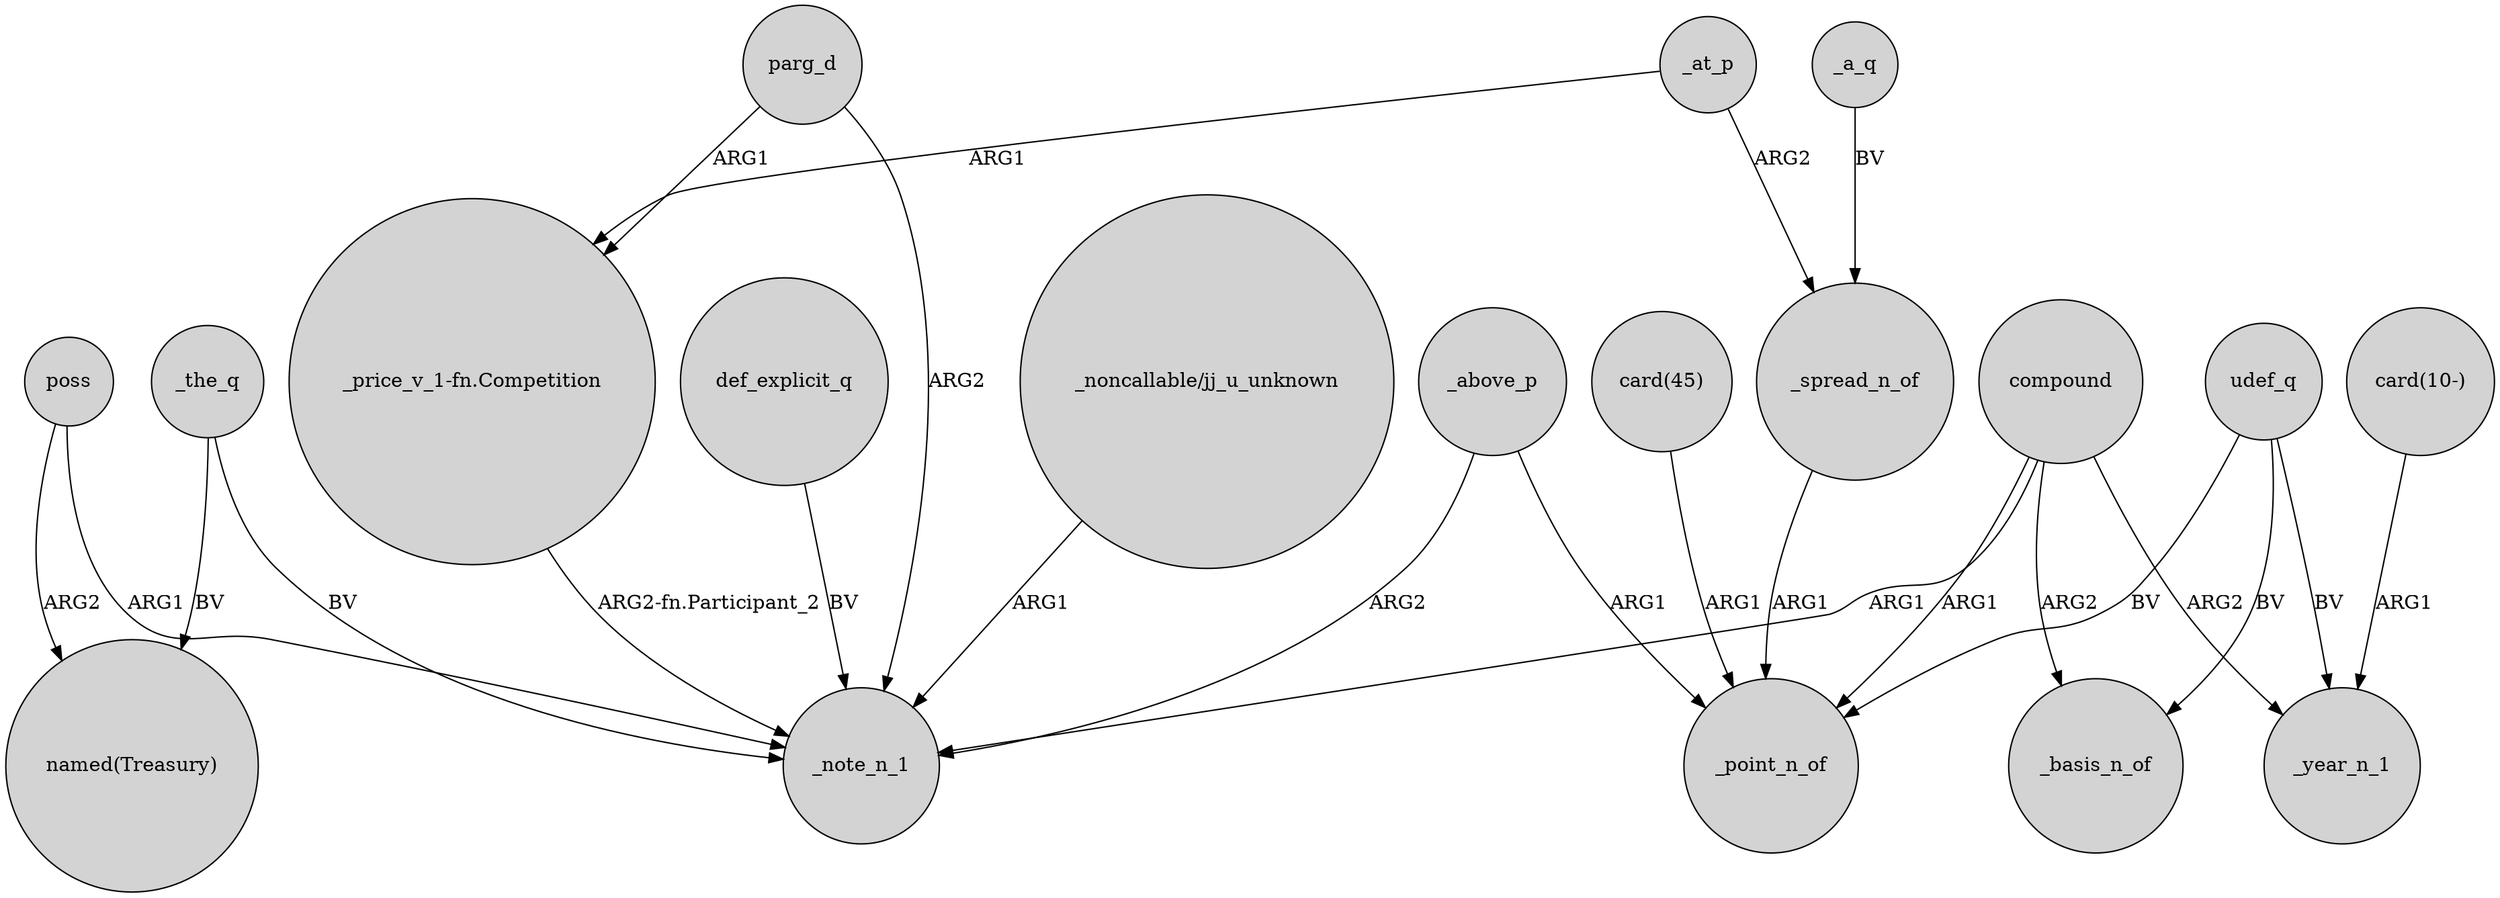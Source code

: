 digraph {
	node [shape=circle style=filled]
	"_price_v_1-fn.Competition" -> _note_n_1 [label="ARG2-fn.Participant_2"]
	udef_q -> _basis_n_of [label=BV]
	poss -> "named(Treasury)" [label=ARG2]
	"_noncallable/jj_u_unknown" -> _note_n_1 [label=ARG1]
	_above_p -> _point_n_of [label=ARG1]
	_at_p -> "_price_v_1-fn.Competition" [label=ARG1]
	"card(45)" -> _point_n_of [label=ARG1]
	def_explicit_q -> _note_n_1 [label=BV]
	_the_q -> _note_n_1 [label=BV]
	parg_d -> _note_n_1 [label=ARG2]
	compound -> _year_n_1 [label=ARG2]
	_at_p -> _spread_n_of [label=ARG2]
	compound -> _note_n_1 [label=ARG1]
	poss -> _note_n_1 [label=ARG1]
	_above_p -> _note_n_1 [label=ARG2]
	_the_q -> "named(Treasury)" [label=BV]
	_spread_n_of -> _point_n_of [label=ARG1]
	udef_q -> _year_n_1 [label=BV]
	_a_q -> _spread_n_of [label=BV]
	compound -> _point_n_of [label=ARG1]
	"card(10-)" -> _year_n_1 [label=ARG1]
	udef_q -> _point_n_of [label=BV]
	parg_d -> "_price_v_1-fn.Competition" [label=ARG1]
	compound -> _basis_n_of [label=ARG2]
}
